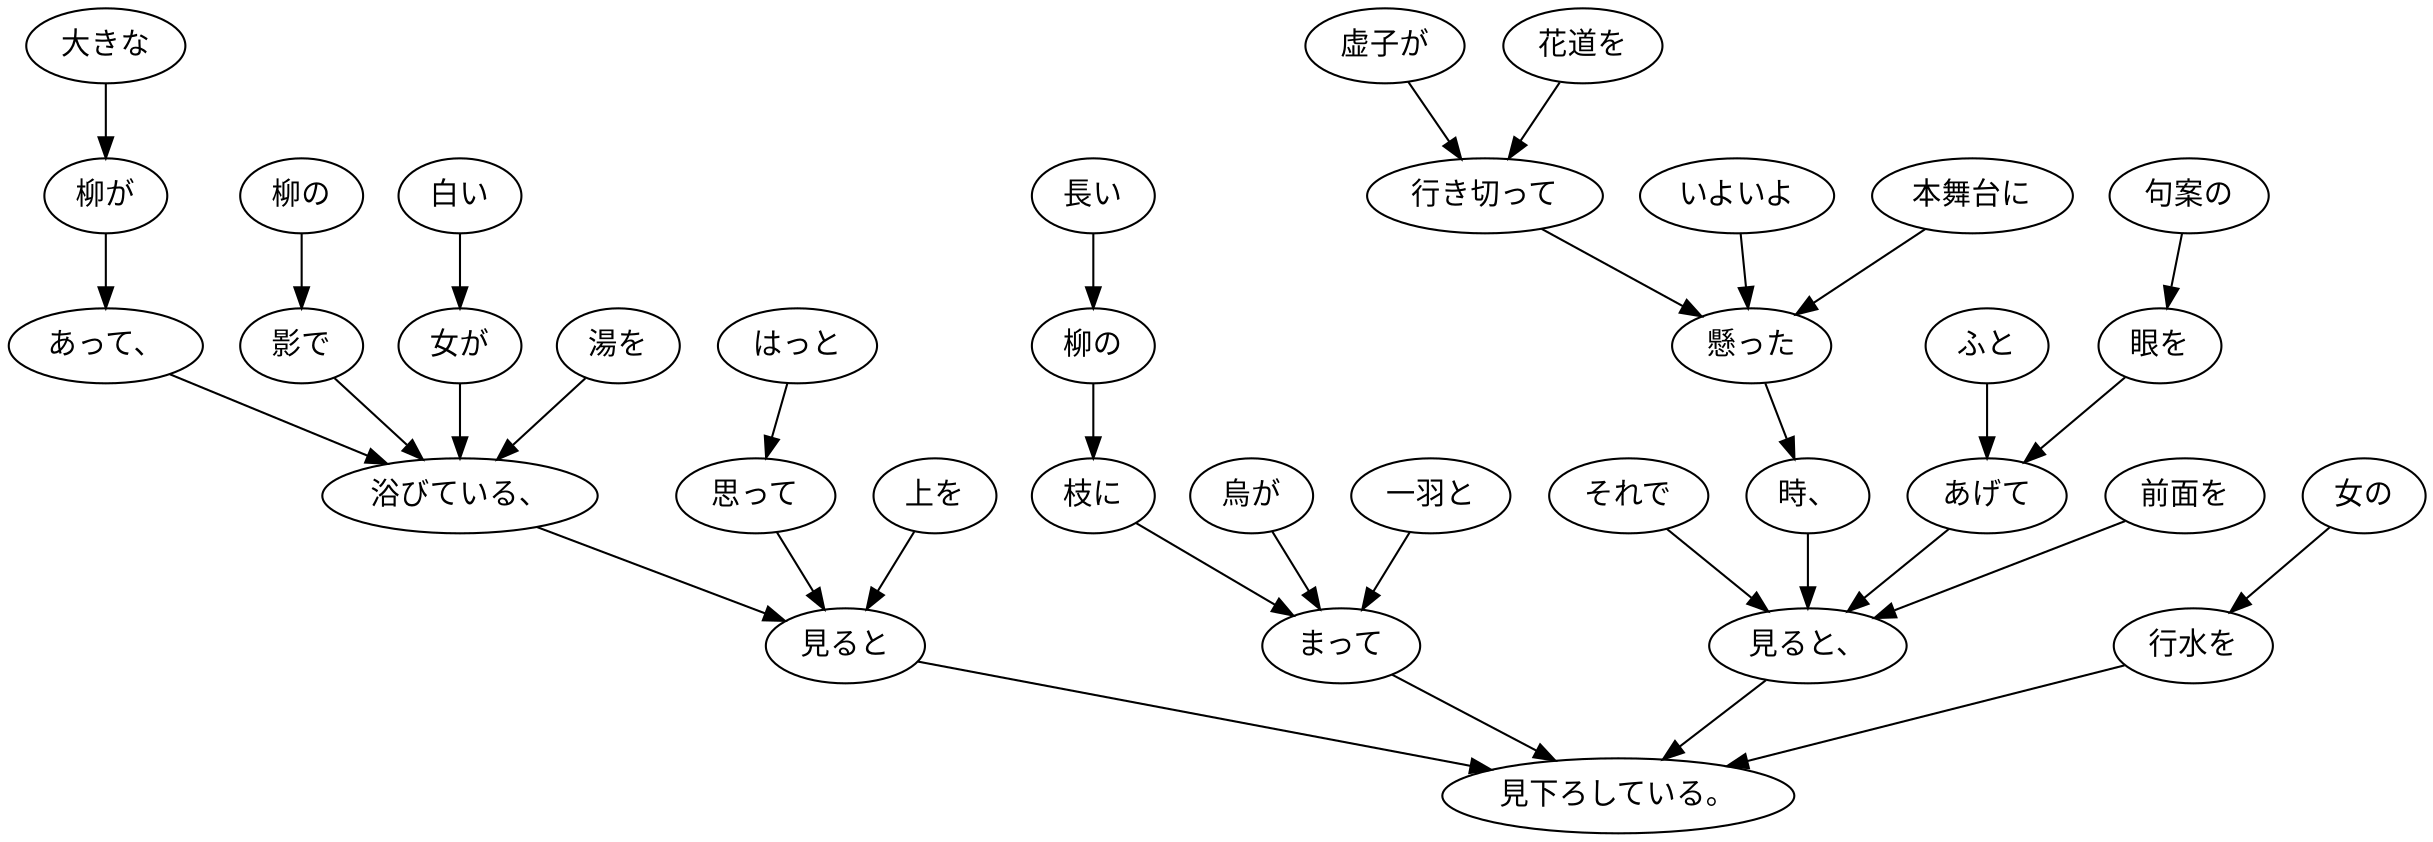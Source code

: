 digraph graph3782 {
	node0 [label="それで"];
	node1 [label="虚子が"];
	node2 [label="花道を"];
	node3 [label="行き切って"];
	node4 [label="いよいよ"];
	node5 [label="本舞台に"];
	node6 [label="懸った"];
	node7 [label="時、"];
	node8 [label="ふと"];
	node9 [label="句案の"];
	node10 [label="眼を"];
	node11 [label="あげて"];
	node12 [label="前面を"];
	node13 [label="見ると、"];
	node14 [label="大きな"];
	node15 [label="柳が"];
	node16 [label="あって、"];
	node17 [label="柳の"];
	node18 [label="影で"];
	node19 [label="白い"];
	node20 [label="女が"];
	node21 [label="湯を"];
	node22 [label="浴びている、"];
	node23 [label="はっと"];
	node24 [label="思って"];
	node25 [label="上を"];
	node26 [label="見ると"];
	node27 [label="長い"];
	node28 [label="柳の"];
	node29 [label="枝に"];
	node30 [label="烏が"];
	node31 [label="一羽と"];
	node32 [label="まって"];
	node33 [label="女の"];
	node34 [label="行水を"];
	node35 [label="見下ろしている。"];
	node0 -> node13;
	node1 -> node3;
	node2 -> node3;
	node3 -> node6;
	node4 -> node6;
	node5 -> node6;
	node6 -> node7;
	node7 -> node13;
	node8 -> node11;
	node9 -> node10;
	node10 -> node11;
	node11 -> node13;
	node12 -> node13;
	node13 -> node35;
	node14 -> node15;
	node15 -> node16;
	node16 -> node22;
	node17 -> node18;
	node18 -> node22;
	node19 -> node20;
	node20 -> node22;
	node21 -> node22;
	node22 -> node26;
	node23 -> node24;
	node24 -> node26;
	node25 -> node26;
	node26 -> node35;
	node27 -> node28;
	node28 -> node29;
	node29 -> node32;
	node30 -> node32;
	node31 -> node32;
	node32 -> node35;
	node33 -> node34;
	node34 -> node35;
}
